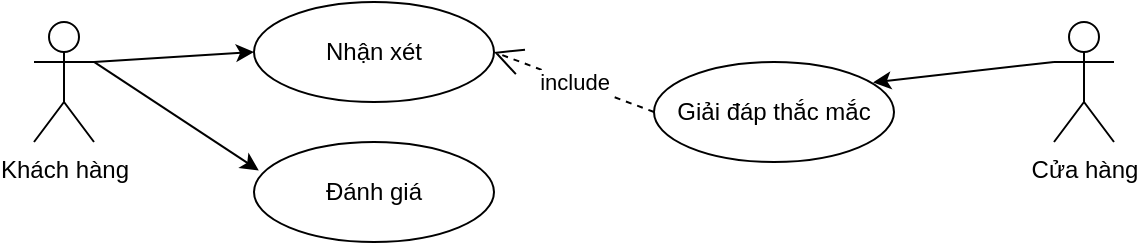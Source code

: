 <mxfile version="24.7.12">
  <diagram name="Trang-1" id="_TlHrqpHjL3kbF4xAXuK">
    <mxGraphModel dx="1050" dy="557" grid="1" gridSize="10" guides="1" tooltips="1" connect="1" arrows="1" fold="1" page="1" pageScale="1" pageWidth="827" pageHeight="1169" math="0" shadow="0">
      <root>
        <mxCell id="0" />
        <mxCell id="1" parent="0" />
        <mxCell id="41snGLeXf_g5PtqU1dur-1" value="Khách hàng" style="shape=umlActor;verticalLabelPosition=bottom;verticalAlign=top;html=1;outlineConnect=0;" vertex="1" parent="1">
          <mxGeometry x="120" y="130" width="30" height="60" as="geometry" />
        </mxCell>
        <mxCell id="41snGLeXf_g5PtqU1dur-2" value="Cửa hàng" style="shape=umlActor;verticalLabelPosition=bottom;verticalAlign=top;html=1;outlineConnect=0;" vertex="1" parent="1">
          <mxGeometry x="630" y="130" width="30" height="60" as="geometry" />
        </mxCell>
        <mxCell id="41snGLeXf_g5PtqU1dur-5" value="Nhận xét" style="ellipse;whiteSpace=wrap;html=1;" vertex="1" parent="1">
          <mxGeometry x="230" y="120" width="120" height="50" as="geometry" />
        </mxCell>
        <mxCell id="41snGLeXf_g5PtqU1dur-6" value="Đánh giá" style="ellipse;whiteSpace=wrap;html=1;" vertex="1" parent="1">
          <mxGeometry x="230" y="190" width="120" height="50" as="geometry" />
        </mxCell>
        <mxCell id="41snGLeXf_g5PtqU1dur-8" value="Giải đáp thắc mắc" style="ellipse;whiteSpace=wrap;html=1;" vertex="1" parent="1">
          <mxGeometry x="430" y="150" width="120" height="50" as="geometry" />
        </mxCell>
        <mxCell id="41snGLeXf_g5PtqU1dur-9" value="" style="endArrow=classic;html=1;rounded=0;exitX=1;exitY=0.333;exitDx=0;exitDy=0;exitPerimeter=0;entryX=0;entryY=0.5;entryDx=0;entryDy=0;" edge="1" parent="1" source="41snGLeXf_g5PtqU1dur-1" target="41snGLeXf_g5PtqU1dur-5">
          <mxGeometry width="50" height="50" relative="1" as="geometry">
            <mxPoint x="170" y="370" as="sourcePoint" />
            <mxPoint x="220" y="320" as="targetPoint" />
          </mxGeometry>
        </mxCell>
        <mxCell id="41snGLeXf_g5PtqU1dur-10" value="" style="endArrow=classic;html=1;rounded=0;exitX=1;exitY=0.333;exitDx=0;exitDy=0;exitPerimeter=0;entryX=0.02;entryY=0.284;entryDx=0;entryDy=0;entryPerimeter=0;" edge="1" parent="1" source="41snGLeXf_g5PtqU1dur-1" target="41snGLeXf_g5PtqU1dur-6">
          <mxGeometry width="50" height="50" relative="1" as="geometry">
            <mxPoint x="160" y="160" as="sourcePoint" />
            <mxPoint x="240" y="155" as="targetPoint" />
          </mxGeometry>
        </mxCell>
        <mxCell id="41snGLeXf_g5PtqU1dur-11" value="" style="endArrow=classic;html=1;rounded=0;exitX=0;exitY=0.333;exitDx=0;exitDy=0;exitPerimeter=0;entryX=0.913;entryY=0.204;entryDx=0;entryDy=0;entryPerimeter=0;" edge="1" parent="1" source="41snGLeXf_g5PtqU1dur-2" target="41snGLeXf_g5PtqU1dur-8">
          <mxGeometry width="50" height="50" relative="1" as="geometry">
            <mxPoint x="160" y="160" as="sourcePoint" />
            <mxPoint x="242" y="214" as="targetPoint" />
          </mxGeometry>
        </mxCell>
        <mxCell id="41snGLeXf_g5PtqU1dur-14" value="include" style="endArrow=open;endSize=12;dashed=1;html=1;rounded=0;exitX=0;exitY=0.5;exitDx=0;exitDy=0;entryX=1;entryY=0.5;entryDx=0;entryDy=0;" edge="1" parent="1" source="41snGLeXf_g5PtqU1dur-8" target="41snGLeXf_g5PtqU1dur-5">
          <mxGeometry width="160" relative="1" as="geometry">
            <mxPoint x="630" y="350" as="sourcePoint" />
            <mxPoint x="790" y="350" as="targetPoint" />
          </mxGeometry>
        </mxCell>
      </root>
    </mxGraphModel>
  </diagram>
</mxfile>
